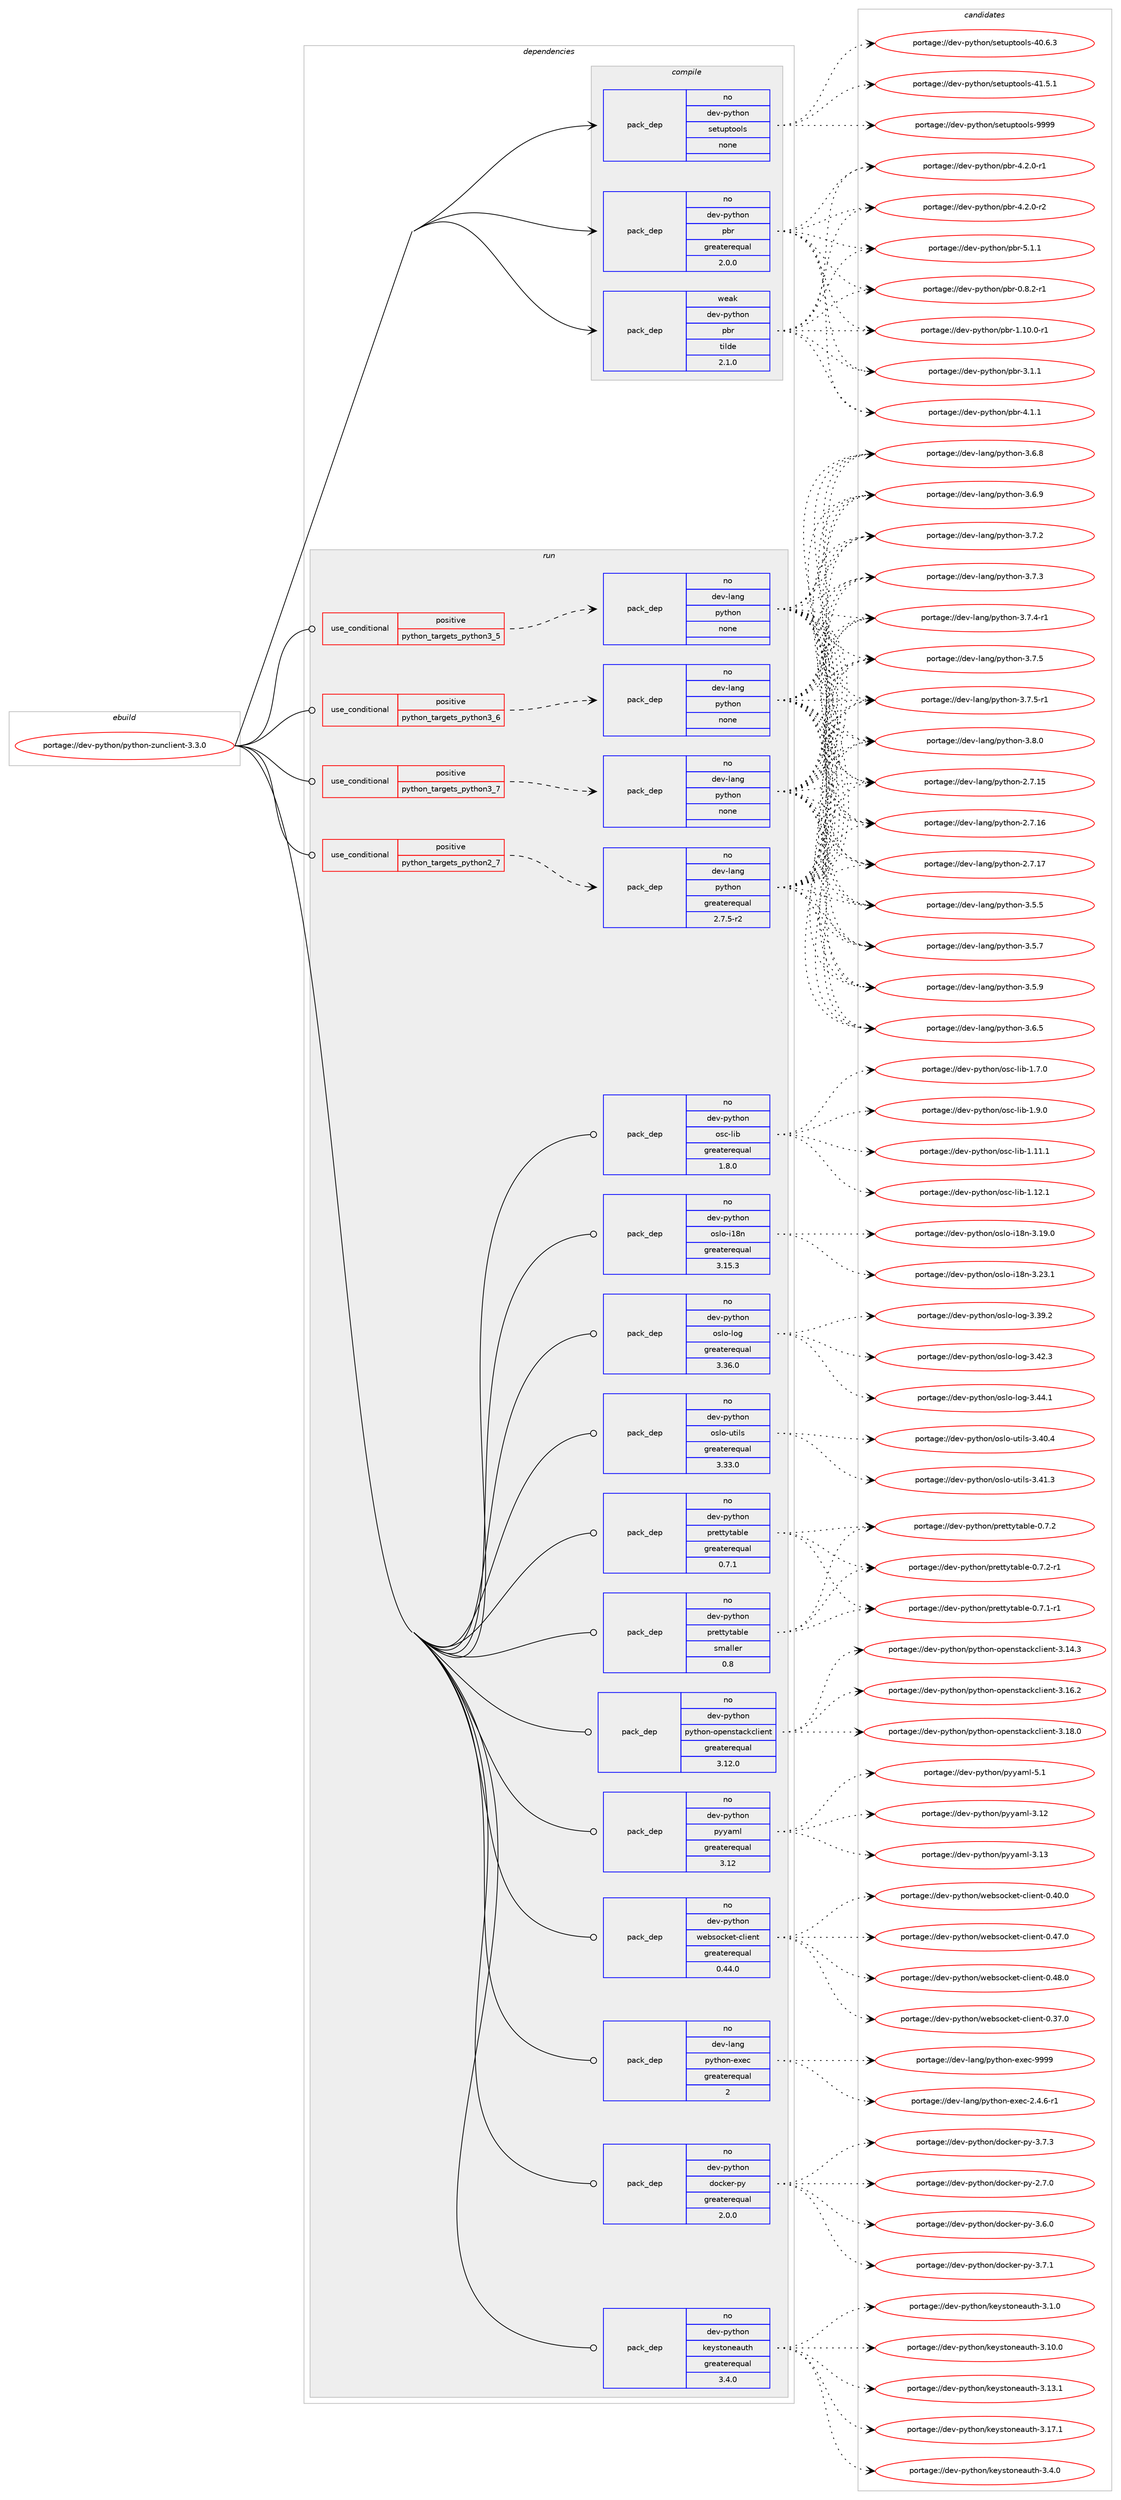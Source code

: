 digraph prolog {

# *************
# Graph options
# *************

newrank=true;
concentrate=true;
compound=true;
graph [rankdir=LR,fontname=Helvetica,fontsize=10,ranksep=1.5];#, ranksep=2.5, nodesep=0.2];
edge  [arrowhead=vee];
node  [fontname=Helvetica,fontsize=10];

# **********
# The ebuild
# **********

subgraph cluster_leftcol {
color=gray;
rank=same;
label=<<i>ebuild</i>>;
id [label="portage://dev-python/python-zunclient-3.3.0", color=red, width=4, href="../dev-python/python-zunclient-3.3.0.svg"];
}

# ****************
# The dependencies
# ****************

subgraph cluster_midcol {
color=gray;
label=<<i>dependencies</i>>;
subgraph cluster_compile {
fillcolor="#eeeeee";
style=filled;
label=<<i>compile</i>>;
subgraph pack127679 {
dependency168419 [label=<<TABLE BORDER="0" CELLBORDER="1" CELLSPACING="0" CELLPADDING="4" WIDTH="220"><TR><TD ROWSPAN="6" CELLPADDING="30">pack_dep</TD></TR><TR><TD WIDTH="110">no</TD></TR><TR><TD>dev-python</TD></TR><TR><TD>pbr</TD></TR><TR><TD>greaterequal</TD></TR><TR><TD>2.0.0</TD></TR></TABLE>>, shape=none, color=blue];
}
id:e -> dependency168419:w [weight=20,style="solid",arrowhead="vee"];
subgraph pack127680 {
dependency168420 [label=<<TABLE BORDER="0" CELLBORDER="1" CELLSPACING="0" CELLPADDING="4" WIDTH="220"><TR><TD ROWSPAN="6" CELLPADDING="30">pack_dep</TD></TR><TR><TD WIDTH="110">no</TD></TR><TR><TD>dev-python</TD></TR><TR><TD>setuptools</TD></TR><TR><TD>none</TD></TR><TR><TD></TD></TR></TABLE>>, shape=none, color=blue];
}
id:e -> dependency168420:w [weight=20,style="solid",arrowhead="vee"];
subgraph pack127681 {
dependency168421 [label=<<TABLE BORDER="0" CELLBORDER="1" CELLSPACING="0" CELLPADDING="4" WIDTH="220"><TR><TD ROWSPAN="6" CELLPADDING="30">pack_dep</TD></TR><TR><TD WIDTH="110">weak</TD></TR><TR><TD>dev-python</TD></TR><TR><TD>pbr</TD></TR><TR><TD>tilde</TD></TR><TR><TD>2.1.0</TD></TR></TABLE>>, shape=none, color=blue];
}
id:e -> dependency168421:w [weight=20,style="solid",arrowhead="vee"];
}
subgraph cluster_compileandrun {
fillcolor="#eeeeee";
style=filled;
label=<<i>compile and run</i>>;
}
subgraph cluster_run {
fillcolor="#eeeeee";
style=filled;
label=<<i>run</i>>;
subgraph cond37344 {
dependency168422 [label=<<TABLE BORDER="0" CELLBORDER="1" CELLSPACING="0" CELLPADDING="4"><TR><TD ROWSPAN="3" CELLPADDING="10">use_conditional</TD></TR><TR><TD>positive</TD></TR><TR><TD>python_targets_python2_7</TD></TR></TABLE>>, shape=none, color=red];
subgraph pack127682 {
dependency168423 [label=<<TABLE BORDER="0" CELLBORDER="1" CELLSPACING="0" CELLPADDING="4" WIDTH="220"><TR><TD ROWSPAN="6" CELLPADDING="30">pack_dep</TD></TR><TR><TD WIDTH="110">no</TD></TR><TR><TD>dev-lang</TD></TR><TR><TD>python</TD></TR><TR><TD>greaterequal</TD></TR><TR><TD>2.7.5-r2</TD></TR></TABLE>>, shape=none, color=blue];
}
dependency168422:e -> dependency168423:w [weight=20,style="dashed",arrowhead="vee"];
}
id:e -> dependency168422:w [weight=20,style="solid",arrowhead="odot"];
subgraph cond37345 {
dependency168424 [label=<<TABLE BORDER="0" CELLBORDER="1" CELLSPACING="0" CELLPADDING="4"><TR><TD ROWSPAN="3" CELLPADDING="10">use_conditional</TD></TR><TR><TD>positive</TD></TR><TR><TD>python_targets_python3_5</TD></TR></TABLE>>, shape=none, color=red];
subgraph pack127683 {
dependency168425 [label=<<TABLE BORDER="0" CELLBORDER="1" CELLSPACING="0" CELLPADDING="4" WIDTH="220"><TR><TD ROWSPAN="6" CELLPADDING="30">pack_dep</TD></TR><TR><TD WIDTH="110">no</TD></TR><TR><TD>dev-lang</TD></TR><TR><TD>python</TD></TR><TR><TD>none</TD></TR><TR><TD></TD></TR></TABLE>>, shape=none, color=blue];
}
dependency168424:e -> dependency168425:w [weight=20,style="dashed",arrowhead="vee"];
}
id:e -> dependency168424:w [weight=20,style="solid",arrowhead="odot"];
subgraph cond37346 {
dependency168426 [label=<<TABLE BORDER="0" CELLBORDER="1" CELLSPACING="0" CELLPADDING="4"><TR><TD ROWSPAN="3" CELLPADDING="10">use_conditional</TD></TR><TR><TD>positive</TD></TR><TR><TD>python_targets_python3_6</TD></TR></TABLE>>, shape=none, color=red];
subgraph pack127684 {
dependency168427 [label=<<TABLE BORDER="0" CELLBORDER="1" CELLSPACING="0" CELLPADDING="4" WIDTH="220"><TR><TD ROWSPAN="6" CELLPADDING="30">pack_dep</TD></TR><TR><TD WIDTH="110">no</TD></TR><TR><TD>dev-lang</TD></TR><TR><TD>python</TD></TR><TR><TD>none</TD></TR><TR><TD></TD></TR></TABLE>>, shape=none, color=blue];
}
dependency168426:e -> dependency168427:w [weight=20,style="dashed",arrowhead="vee"];
}
id:e -> dependency168426:w [weight=20,style="solid",arrowhead="odot"];
subgraph cond37347 {
dependency168428 [label=<<TABLE BORDER="0" CELLBORDER="1" CELLSPACING="0" CELLPADDING="4"><TR><TD ROWSPAN="3" CELLPADDING="10">use_conditional</TD></TR><TR><TD>positive</TD></TR><TR><TD>python_targets_python3_7</TD></TR></TABLE>>, shape=none, color=red];
subgraph pack127685 {
dependency168429 [label=<<TABLE BORDER="0" CELLBORDER="1" CELLSPACING="0" CELLPADDING="4" WIDTH="220"><TR><TD ROWSPAN="6" CELLPADDING="30">pack_dep</TD></TR><TR><TD WIDTH="110">no</TD></TR><TR><TD>dev-lang</TD></TR><TR><TD>python</TD></TR><TR><TD>none</TD></TR><TR><TD></TD></TR></TABLE>>, shape=none, color=blue];
}
dependency168428:e -> dependency168429:w [weight=20,style="dashed",arrowhead="vee"];
}
id:e -> dependency168428:w [weight=20,style="solid",arrowhead="odot"];
subgraph pack127686 {
dependency168430 [label=<<TABLE BORDER="0" CELLBORDER="1" CELLSPACING="0" CELLPADDING="4" WIDTH="220"><TR><TD ROWSPAN="6" CELLPADDING="30">pack_dep</TD></TR><TR><TD WIDTH="110">no</TD></TR><TR><TD>dev-lang</TD></TR><TR><TD>python-exec</TD></TR><TR><TD>greaterequal</TD></TR><TR><TD>2</TD></TR></TABLE>>, shape=none, color=blue];
}
id:e -> dependency168430:w [weight=20,style="solid",arrowhead="odot"];
subgraph pack127687 {
dependency168431 [label=<<TABLE BORDER="0" CELLBORDER="1" CELLSPACING="0" CELLPADDING="4" WIDTH="220"><TR><TD ROWSPAN="6" CELLPADDING="30">pack_dep</TD></TR><TR><TD WIDTH="110">no</TD></TR><TR><TD>dev-python</TD></TR><TR><TD>docker-py</TD></TR><TR><TD>greaterequal</TD></TR><TR><TD>2.0.0</TD></TR></TABLE>>, shape=none, color=blue];
}
id:e -> dependency168431:w [weight=20,style="solid",arrowhead="odot"];
subgraph pack127688 {
dependency168432 [label=<<TABLE BORDER="0" CELLBORDER="1" CELLSPACING="0" CELLPADDING="4" WIDTH="220"><TR><TD ROWSPAN="6" CELLPADDING="30">pack_dep</TD></TR><TR><TD WIDTH="110">no</TD></TR><TR><TD>dev-python</TD></TR><TR><TD>keystoneauth</TD></TR><TR><TD>greaterequal</TD></TR><TR><TD>3.4.0</TD></TR></TABLE>>, shape=none, color=blue];
}
id:e -> dependency168432:w [weight=20,style="solid",arrowhead="odot"];
subgraph pack127689 {
dependency168433 [label=<<TABLE BORDER="0" CELLBORDER="1" CELLSPACING="0" CELLPADDING="4" WIDTH="220"><TR><TD ROWSPAN="6" CELLPADDING="30">pack_dep</TD></TR><TR><TD WIDTH="110">no</TD></TR><TR><TD>dev-python</TD></TR><TR><TD>osc-lib</TD></TR><TR><TD>greaterequal</TD></TR><TR><TD>1.8.0</TD></TR></TABLE>>, shape=none, color=blue];
}
id:e -> dependency168433:w [weight=20,style="solid",arrowhead="odot"];
subgraph pack127690 {
dependency168434 [label=<<TABLE BORDER="0" CELLBORDER="1" CELLSPACING="0" CELLPADDING="4" WIDTH="220"><TR><TD ROWSPAN="6" CELLPADDING="30">pack_dep</TD></TR><TR><TD WIDTH="110">no</TD></TR><TR><TD>dev-python</TD></TR><TR><TD>oslo-i18n</TD></TR><TR><TD>greaterequal</TD></TR><TR><TD>3.15.3</TD></TR></TABLE>>, shape=none, color=blue];
}
id:e -> dependency168434:w [weight=20,style="solid",arrowhead="odot"];
subgraph pack127691 {
dependency168435 [label=<<TABLE BORDER="0" CELLBORDER="1" CELLSPACING="0" CELLPADDING="4" WIDTH="220"><TR><TD ROWSPAN="6" CELLPADDING="30">pack_dep</TD></TR><TR><TD WIDTH="110">no</TD></TR><TR><TD>dev-python</TD></TR><TR><TD>oslo-log</TD></TR><TR><TD>greaterequal</TD></TR><TR><TD>3.36.0</TD></TR></TABLE>>, shape=none, color=blue];
}
id:e -> dependency168435:w [weight=20,style="solid",arrowhead="odot"];
subgraph pack127692 {
dependency168436 [label=<<TABLE BORDER="0" CELLBORDER="1" CELLSPACING="0" CELLPADDING="4" WIDTH="220"><TR><TD ROWSPAN="6" CELLPADDING="30">pack_dep</TD></TR><TR><TD WIDTH="110">no</TD></TR><TR><TD>dev-python</TD></TR><TR><TD>oslo-utils</TD></TR><TR><TD>greaterequal</TD></TR><TR><TD>3.33.0</TD></TR></TABLE>>, shape=none, color=blue];
}
id:e -> dependency168436:w [weight=20,style="solid",arrowhead="odot"];
subgraph pack127693 {
dependency168437 [label=<<TABLE BORDER="0" CELLBORDER="1" CELLSPACING="0" CELLPADDING="4" WIDTH="220"><TR><TD ROWSPAN="6" CELLPADDING="30">pack_dep</TD></TR><TR><TD WIDTH="110">no</TD></TR><TR><TD>dev-python</TD></TR><TR><TD>prettytable</TD></TR><TR><TD>greaterequal</TD></TR><TR><TD>0.7.1</TD></TR></TABLE>>, shape=none, color=blue];
}
id:e -> dependency168437:w [weight=20,style="solid",arrowhead="odot"];
subgraph pack127694 {
dependency168438 [label=<<TABLE BORDER="0" CELLBORDER="1" CELLSPACING="0" CELLPADDING="4" WIDTH="220"><TR><TD ROWSPAN="6" CELLPADDING="30">pack_dep</TD></TR><TR><TD WIDTH="110">no</TD></TR><TR><TD>dev-python</TD></TR><TR><TD>prettytable</TD></TR><TR><TD>smaller</TD></TR><TR><TD>0.8</TD></TR></TABLE>>, shape=none, color=blue];
}
id:e -> dependency168438:w [weight=20,style="solid",arrowhead="odot"];
subgraph pack127695 {
dependency168439 [label=<<TABLE BORDER="0" CELLBORDER="1" CELLSPACING="0" CELLPADDING="4" WIDTH="220"><TR><TD ROWSPAN="6" CELLPADDING="30">pack_dep</TD></TR><TR><TD WIDTH="110">no</TD></TR><TR><TD>dev-python</TD></TR><TR><TD>python-openstackclient</TD></TR><TR><TD>greaterequal</TD></TR><TR><TD>3.12.0</TD></TR></TABLE>>, shape=none, color=blue];
}
id:e -> dependency168439:w [weight=20,style="solid",arrowhead="odot"];
subgraph pack127696 {
dependency168440 [label=<<TABLE BORDER="0" CELLBORDER="1" CELLSPACING="0" CELLPADDING="4" WIDTH="220"><TR><TD ROWSPAN="6" CELLPADDING="30">pack_dep</TD></TR><TR><TD WIDTH="110">no</TD></TR><TR><TD>dev-python</TD></TR><TR><TD>pyyaml</TD></TR><TR><TD>greaterequal</TD></TR><TR><TD>3.12</TD></TR></TABLE>>, shape=none, color=blue];
}
id:e -> dependency168440:w [weight=20,style="solid",arrowhead="odot"];
subgraph pack127697 {
dependency168441 [label=<<TABLE BORDER="0" CELLBORDER="1" CELLSPACING="0" CELLPADDING="4" WIDTH="220"><TR><TD ROWSPAN="6" CELLPADDING="30">pack_dep</TD></TR><TR><TD WIDTH="110">no</TD></TR><TR><TD>dev-python</TD></TR><TR><TD>websocket-client</TD></TR><TR><TD>greaterequal</TD></TR><TR><TD>0.44.0</TD></TR></TABLE>>, shape=none, color=blue];
}
id:e -> dependency168441:w [weight=20,style="solid",arrowhead="odot"];
}
}

# **************
# The candidates
# **************

subgraph cluster_choices {
rank=same;
color=gray;
label=<<i>candidates</i>>;

subgraph choice127679 {
color=black;
nodesep=1;
choiceportage1001011184511212111610411111047112981144548465646504511449 [label="portage://dev-python/pbr-0.8.2-r1", color=red, width=4,href="../dev-python/pbr-0.8.2-r1.svg"];
choiceportage100101118451121211161041111104711298114454946494846484511449 [label="portage://dev-python/pbr-1.10.0-r1", color=red, width=4,href="../dev-python/pbr-1.10.0-r1.svg"];
choiceportage100101118451121211161041111104711298114455146494649 [label="portage://dev-python/pbr-3.1.1", color=red, width=4,href="../dev-python/pbr-3.1.1.svg"];
choiceportage100101118451121211161041111104711298114455246494649 [label="portage://dev-python/pbr-4.1.1", color=red, width=4,href="../dev-python/pbr-4.1.1.svg"];
choiceportage1001011184511212111610411111047112981144552465046484511449 [label="portage://dev-python/pbr-4.2.0-r1", color=red, width=4,href="../dev-python/pbr-4.2.0-r1.svg"];
choiceportage1001011184511212111610411111047112981144552465046484511450 [label="portage://dev-python/pbr-4.2.0-r2", color=red, width=4,href="../dev-python/pbr-4.2.0-r2.svg"];
choiceportage100101118451121211161041111104711298114455346494649 [label="portage://dev-python/pbr-5.1.1", color=red, width=4,href="../dev-python/pbr-5.1.1.svg"];
dependency168419:e -> choiceportage1001011184511212111610411111047112981144548465646504511449:w [style=dotted,weight="100"];
dependency168419:e -> choiceportage100101118451121211161041111104711298114454946494846484511449:w [style=dotted,weight="100"];
dependency168419:e -> choiceportage100101118451121211161041111104711298114455146494649:w [style=dotted,weight="100"];
dependency168419:e -> choiceportage100101118451121211161041111104711298114455246494649:w [style=dotted,weight="100"];
dependency168419:e -> choiceportage1001011184511212111610411111047112981144552465046484511449:w [style=dotted,weight="100"];
dependency168419:e -> choiceportage1001011184511212111610411111047112981144552465046484511450:w [style=dotted,weight="100"];
dependency168419:e -> choiceportage100101118451121211161041111104711298114455346494649:w [style=dotted,weight="100"];
}
subgraph choice127680 {
color=black;
nodesep=1;
choiceportage100101118451121211161041111104711510111611711211611111110811545524846544651 [label="portage://dev-python/setuptools-40.6.3", color=red, width=4,href="../dev-python/setuptools-40.6.3.svg"];
choiceportage100101118451121211161041111104711510111611711211611111110811545524946534649 [label="portage://dev-python/setuptools-41.5.1", color=red, width=4,href="../dev-python/setuptools-41.5.1.svg"];
choiceportage10010111845112121116104111110471151011161171121161111111081154557575757 [label="portage://dev-python/setuptools-9999", color=red, width=4,href="../dev-python/setuptools-9999.svg"];
dependency168420:e -> choiceportage100101118451121211161041111104711510111611711211611111110811545524846544651:w [style=dotted,weight="100"];
dependency168420:e -> choiceportage100101118451121211161041111104711510111611711211611111110811545524946534649:w [style=dotted,weight="100"];
dependency168420:e -> choiceportage10010111845112121116104111110471151011161171121161111111081154557575757:w [style=dotted,weight="100"];
}
subgraph choice127681 {
color=black;
nodesep=1;
choiceportage1001011184511212111610411111047112981144548465646504511449 [label="portage://dev-python/pbr-0.8.2-r1", color=red, width=4,href="../dev-python/pbr-0.8.2-r1.svg"];
choiceportage100101118451121211161041111104711298114454946494846484511449 [label="portage://dev-python/pbr-1.10.0-r1", color=red, width=4,href="../dev-python/pbr-1.10.0-r1.svg"];
choiceportage100101118451121211161041111104711298114455146494649 [label="portage://dev-python/pbr-3.1.1", color=red, width=4,href="../dev-python/pbr-3.1.1.svg"];
choiceportage100101118451121211161041111104711298114455246494649 [label="portage://dev-python/pbr-4.1.1", color=red, width=4,href="../dev-python/pbr-4.1.1.svg"];
choiceportage1001011184511212111610411111047112981144552465046484511449 [label="portage://dev-python/pbr-4.2.0-r1", color=red, width=4,href="../dev-python/pbr-4.2.0-r1.svg"];
choiceportage1001011184511212111610411111047112981144552465046484511450 [label="portage://dev-python/pbr-4.2.0-r2", color=red, width=4,href="../dev-python/pbr-4.2.0-r2.svg"];
choiceportage100101118451121211161041111104711298114455346494649 [label="portage://dev-python/pbr-5.1.1", color=red, width=4,href="../dev-python/pbr-5.1.1.svg"];
dependency168421:e -> choiceportage1001011184511212111610411111047112981144548465646504511449:w [style=dotted,weight="100"];
dependency168421:e -> choiceportage100101118451121211161041111104711298114454946494846484511449:w [style=dotted,weight="100"];
dependency168421:e -> choiceportage100101118451121211161041111104711298114455146494649:w [style=dotted,weight="100"];
dependency168421:e -> choiceportage100101118451121211161041111104711298114455246494649:w [style=dotted,weight="100"];
dependency168421:e -> choiceportage1001011184511212111610411111047112981144552465046484511449:w [style=dotted,weight="100"];
dependency168421:e -> choiceportage1001011184511212111610411111047112981144552465046484511450:w [style=dotted,weight="100"];
dependency168421:e -> choiceportage100101118451121211161041111104711298114455346494649:w [style=dotted,weight="100"];
}
subgraph choice127682 {
color=black;
nodesep=1;
choiceportage10010111845108971101034711212111610411111045504655464953 [label="portage://dev-lang/python-2.7.15", color=red, width=4,href="../dev-lang/python-2.7.15.svg"];
choiceportage10010111845108971101034711212111610411111045504655464954 [label="portage://dev-lang/python-2.7.16", color=red, width=4,href="../dev-lang/python-2.7.16.svg"];
choiceportage10010111845108971101034711212111610411111045504655464955 [label="portage://dev-lang/python-2.7.17", color=red, width=4,href="../dev-lang/python-2.7.17.svg"];
choiceportage100101118451089711010347112121116104111110455146534653 [label="portage://dev-lang/python-3.5.5", color=red, width=4,href="../dev-lang/python-3.5.5.svg"];
choiceportage100101118451089711010347112121116104111110455146534655 [label="portage://dev-lang/python-3.5.7", color=red, width=4,href="../dev-lang/python-3.5.7.svg"];
choiceportage100101118451089711010347112121116104111110455146534657 [label="portage://dev-lang/python-3.5.9", color=red, width=4,href="../dev-lang/python-3.5.9.svg"];
choiceportage100101118451089711010347112121116104111110455146544653 [label="portage://dev-lang/python-3.6.5", color=red, width=4,href="../dev-lang/python-3.6.5.svg"];
choiceportage100101118451089711010347112121116104111110455146544656 [label="portage://dev-lang/python-3.6.8", color=red, width=4,href="../dev-lang/python-3.6.8.svg"];
choiceportage100101118451089711010347112121116104111110455146544657 [label="portage://dev-lang/python-3.6.9", color=red, width=4,href="../dev-lang/python-3.6.9.svg"];
choiceportage100101118451089711010347112121116104111110455146554650 [label="portage://dev-lang/python-3.7.2", color=red, width=4,href="../dev-lang/python-3.7.2.svg"];
choiceportage100101118451089711010347112121116104111110455146554651 [label="portage://dev-lang/python-3.7.3", color=red, width=4,href="../dev-lang/python-3.7.3.svg"];
choiceportage1001011184510897110103471121211161041111104551465546524511449 [label="portage://dev-lang/python-3.7.4-r1", color=red, width=4,href="../dev-lang/python-3.7.4-r1.svg"];
choiceportage100101118451089711010347112121116104111110455146554653 [label="portage://dev-lang/python-3.7.5", color=red, width=4,href="../dev-lang/python-3.7.5.svg"];
choiceportage1001011184510897110103471121211161041111104551465546534511449 [label="portage://dev-lang/python-3.7.5-r1", color=red, width=4,href="../dev-lang/python-3.7.5-r1.svg"];
choiceportage100101118451089711010347112121116104111110455146564648 [label="portage://dev-lang/python-3.8.0", color=red, width=4,href="../dev-lang/python-3.8.0.svg"];
dependency168423:e -> choiceportage10010111845108971101034711212111610411111045504655464953:w [style=dotted,weight="100"];
dependency168423:e -> choiceportage10010111845108971101034711212111610411111045504655464954:w [style=dotted,weight="100"];
dependency168423:e -> choiceportage10010111845108971101034711212111610411111045504655464955:w [style=dotted,weight="100"];
dependency168423:e -> choiceportage100101118451089711010347112121116104111110455146534653:w [style=dotted,weight="100"];
dependency168423:e -> choiceportage100101118451089711010347112121116104111110455146534655:w [style=dotted,weight="100"];
dependency168423:e -> choiceportage100101118451089711010347112121116104111110455146534657:w [style=dotted,weight="100"];
dependency168423:e -> choiceportage100101118451089711010347112121116104111110455146544653:w [style=dotted,weight="100"];
dependency168423:e -> choiceportage100101118451089711010347112121116104111110455146544656:w [style=dotted,weight="100"];
dependency168423:e -> choiceportage100101118451089711010347112121116104111110455146544657:w [style=dotted,weight="100"];
dependency168423:e -> choiceportage100101118451089711010347112121116104111110455146554650:w [style=dotted,weight="100"];
dependency168423:e -> choiceportage100101118451089711010347112121116104111110455146554651:w [style=dotted,weight="100"];
dependency168423:e -> choiceportage1001011184510897110103471121211161041111104551465546524511449:w [style=dotted,weight="100"];
dependency168423:e -> choiceportage100101118451089711010347112121116104111110455146554653:w [style=dotted,weight="100"];
dependency168423:e -> choiceportage1001011184510897110103471121211161041111104551465546534511449:w [style=dotted,weight="100"];
dependency168423:e -> choiceportage100101118451089711010347112121116104111110455146564648:w [style=dotted,weight="100"];
}
subgraph choice127683 {
color=black;
nodesep=1;
choiceportage10010111845108971101034711212111610411111045504655464953 [label="portage://dev-lang/python-2.7.15", color=red, width=4,href="../dev-lang/python-2.7.15.svg"];
choiceportage10010111845108971101034711212111610411111045504655464954 [label="portage://dev-lang/python-2.7.16", color=red, width=4,href="../dev-lang/python-2.7.16.svg"];
choiceportage10010111845108971101034711212111610411111045504655464955 [label="portage://dev-lang/python-2.7.17", color=red, width=4,href="../dev-lang/python-2.7.17.svg"];
choiceportage100101118451089711010347112121116104111110455146534653 [label="portage://dev-lang/python-3.5.5", color=red, width=4,href="../dev-lang/python-3.5.5.svg"];
choiceportage100101118451089711010347112121116104111110455146534655 [label="portage://dev-lang/python-3.5.7", color=red, width=4,href="../dev-lang/python-3.5.7.svg"];
choiceportage100101118451089711010347112121116104111110455146534657 [label="portage://dev-lang/python-3.5.9", color=red, width=4,href="../dev-lang/python-3.5.9.svg"];
choiceportage100101118451089711010347112121116104111110455146544653 [label="portage://dev-lang/python-3.6.5", color=red, width=4,href="../dev-lang/python-3.6.5.svg"];
choiceportage100101118451089711010347112121116104111110455146544656 [label="portage://dev-lang/python-3.6.8", color=red, width=4,href="../dev-lang/python-3.6.8.svg"];
choiceportage100101118451089711010347112121116104111110455146544657 [label="portage://dev-lang/python-3.6.9", color=red, width=4,href="../dev-lang/python-3.6.9.svg"];
choiceportage100101118451089711010347112121116104111110455146554650 [label="portage://dev-lang/python-3.7.2", color=red, width=4,href="../dev-lang/python-3.7.2.svg"];
choiceportage100101118451089711010347112121116104111110455146554651 [label="portage://dev-lang/python-3.7.3", color=red, width=4,href="../dev-lang/python-3.7.3.svg"];
choiceportage1001011184510897110103471121211161041111104551465546524511449 [label="portage://dev-lang/python-3.7.4-r1", color=red, width=4,href="../dev-lang/python-3.7.4-r1.svg"];
choiceportage100101118451089711010347112121116104111110455146554653 [label="portage://dev-lang/python-3.7.5", color=red, width=4,href="../dev-lang/python-3.7.5.svg"];
choiceportage1001011184510897110103471121211161041111104551465546534511449 [label="portage://dev-lang/python-3.7.5-r1", color=red, width=4,href="../dev-lang/python-3.7.5-r1.svg"];
choiceportage100101118451089711010347112121116104111110455146564648 [label="portage://dev-lang/python-3.8.0", color=red, width=4,href="../dev-lang/python-3.8.0.svg"];
dependency168425:e -> choiceportage10010111845108971101034711212111610411111045504655464953:w [style=dotted,weight="100"];
dependency168425:e -> choiceportage10010111845108971101034711212111610411111045504655464954:w [style=dotted,weight="100"];
dependency168425:e -> choiceportage10010111845108971101034711212111610411111045504655464955:w [style=dotted,weight="100"];
dependency168425:e -> choiceportage100101118451089711010347112121116104111110455146534653:w [style=dotted,weight="100"];
dependency168425:e -> choiceportage100101118451089711010347112121116104111110455146534655:w [style=dotted,weight="100"];
dependency168425:e -> choiceportage100101118451089711010347112121116104111110455146534657:w [style=dotted,weight="100"];
dependency168425:e -> choiceportage100101118451089711010347112121116104111110455146544653:w [style=dotted,weight="100"];
dependency168425:e -> choiceportage100101118451089711010347112121116104111110455146544656:w [style=dotted,weight="100"];
dependency168425:e -> choiceportage100101118451089711010347112121116104111110455146544657:w [style=dotted,weight="100"];
dependency168425:e -> choiceportage100101118451089711010347112121116104111110455146554650:w [style=dotted,weight="100"];
dependency168425:e -> choiceportage100101118451089711010347112121116104111110455146554651:w [style=dotted,weight="100"];
dependency168425:e -> choiceportage1001011184510897110103471121211161041111104551465546524511449:w [style=dotted,weight="100"];
dependency168425:e -> choiceportage100101118451089711010347112121116104111110455146554653:w [style=dotted,weight="100"];
dependency168425:e -> choiceportage1001011184510897110103471121211161041111104551465546534511449:w [style=dotted,weight="100"];
dependency168425:e -> choiceportage100101118451089711010347112121116104111110455146564648:w [style=dotted,weight="100"];
}
subgraph choice127684 {
color=black;
nodesep=1;
choiceportage10010111845108971101034711212111610411111045504655464953 [label="portage://dev-lang/python-2.7.15", color=red, width=4,href="../dev-lang/python-2.7.15.svg"];
choiceportage10010111845108971101034711212111610411111045504655464954 [label="portage://dev-lang/python-2.7.16", color=red, width=4,href="../dev-lang/python-2.7.16.svg"];
choiceportage10010111845108971101034711212111610411111045504655464955 [label="portage://dev-lang/python-2.7.17", color=red, width=4,href="../dev-lang/python-2.7.17.svg"];
choiceportage100101118451089711010347112121116104111110455146534653 [label="portage://dev-lang/python-3.5.5", color=red, width=4,href="../dev-lang/python-3.5.5.svg"];
choiceportage100101118451089711010347112121116104111110455146534655 [label="portage://dev-lang/python-3.5.7", color=red, width=4,href="../dev-lang/python-3.5.7.svg"];
choiceportage100101118451089711010347112121116104111110455146534657 [label="portage://dev-lang/python-3.5.9", color=red, width=4,href="../dev-lang/python-3.5.9.svg"];
choiceportage100101118451089711010347112121116104111110455146544653 [label="portage://dev-lang/python-3.6.5", color=red, width=4,href="../dev-lang/python-3.6.5.svg"];
choiceportage100101118451089711010347112121116104111110455146544656 [label="portage://dev-lang/python-3.6.8", color=red, width=4,href="../dev-lang/python-3.6.8.svg"];
choiceportage100101118451089711010347112121116104111110455146544657 [label="portage://dev-lang/python-3.6.9", color=red, width=4,href="../dev-lang/python-3.6.9.svg"];
choiceportage100101118451089711010347112121116104111110455146554650 [label="portage://dev-lang/python-3.7.2", color=red, width=4,href="../dev-lang/python-3.7.2.svg"];
choiceportage100101118451089711010347112121116104111110455146554651 [label="portage://dev-lang/python-3.7.3", color=red, width=4,href="../dev-lang/python-3.7.3.svg"];
choiceportage1001011184510897110103471121211161041111104551465546524511449 [label="portage://dev-lang/python-3.7.4-r1", color=red, width=4,href="../dev-lang/python-3.7.4-r1.svg"];
choiceportage100101118451089711010347112121116104111110455146554653 [label="portage://dev-lang/python-3.7.5", color=red, width=4,href="../dev-lang/python-3.7.5.svg"];
choiceportage1001011184510897110103471121211161041111104551465546534511449 [label="portage://dev-lang/python-3.7.5-r1", color=red, width=4,href="../dev-lang/python-3.7.5-r1.svg"];
choiceportage100101118451089711010347112121116104111110455146564648 [label="portage://dev-lang/python-3.8.0", color=red, width=4,href="../dev-lang/python-3.8.0.svg"];
dependency168427:e -> choiceportage10010111845108971101034711212111610411111045504655464953:w [style=dotted,weight="100"];
dependency168427:e -> choiceportage10010111845108971101034711212111610411111045504655464954:w [style=dotted,weight="100"];
dependency168427:e -> choiceportage10010111845108971101034711212111610411111045504655464955:w [style=dotted,weight="100"];
dependency168427:e -> choiceportage100101118451089711010347112121116104111110455146534653:w [style=dotted,weight="100"];
dependency168427:e -> choiceportage100101118451089711010347112121116104111110455146534655:w [style=dotted,weight="100"];
dependency168427:e -> choiceportage100101118451089711010347112121116104111110455146534657:w [style=dotted,weight="100"];
dependency168427:e -> choiceportage100101118451089711010347112121116104111110455146544653:w [style=dotted,weight="100"];
dependency168427:e -> choiceportage100101118451089711010347112121116104111110455146544656:w [style=dotted,weight="100"];
dependency168427:e -> choiceportage100101118451089711010347112121116104111110455146544657:w [style=dotted,weight="100"];
dependency168427:e -> choiceportage100101118451089711010347112121116104111110455146554650:w [style=dotted,weight="100"];
dependency168427:e -> choiceportage100101118451089711010347112121116104111110455146554651:w [style=dotted,weight="100"];
dependency168427:e -> choiceportage1001011184510897110103471121211161041111104551465546524511449:w [style=dotted,weight="100"];
dependency168427:e -> choiceportage100101118451089711010347112121116104111110455146554653:w [style=dotted,weight="100"];
dependency168427:e -> choiceportage1001011184510897110103471121211161041111104551465546534511449:w [style=dotted,weight="100"];
dependency168427:e -> choiceportage100101118451089711010347112121116104111110455146564648:w [style=dotted,weight="100"];
}
subgraph choice127685 {
color=black;
nodesep=1;
choiceportage10010111845108971101034711212111610411111045504655464953 [label="portage://dev-lang/python-2.7.15", color=red, width=4,href="../dev-lang/python-2.7.15.svg"];
choiceportage10010111845108971101034711212111610411111045504655464954 [label="portage://dev-lang/python-2.7.16", color=red, width=4,href="../dev-lang/python-2.7.16.svg"];
choiceportage10010111845108971101034711212111610411111045504655464955 [label="portage://dev-lang/python-2.7.17", color=red, width=4,href="../dev-lang/python-2.7.17.svg"];
choiceportage100101118451089711010347112121116104111110455146534653 [label="portage://dev-lang/python-3.5.5", color=red, width=4,href="../dev-lang/python-3.5.5.svg"];
choiceportage100101118451089711010347112121116104111110455146534655 [label="portage://dev-lang/python-3.5.7", color=red, width=4,href="../dev-lang/python-3.5.7.svg"];
choiceportage100101118451089711010347112121116104111110455146534657 [label="portage://dev-lang/python-3.5.9", color=red, width=4,href="../dev-lang/python-3.5.9.svg"];
choiceportage100101118451089711010347112121116104111110455146544653 [label="portage://dev-lang/python-3.6.5", color=red, width=4,href="../dev-lang/python-3.6.5.svg"];
choiceportage100101118451089711010347112121116104111110455146544656 [label="portage://dev-lang/python-3.6.8", color=red, width=4,href="../dev-lang/python-3.6.8.svg"];
choiceportage100101118451089711010347112121116104111110455146544657 [label="portage://dev-lang/python-3.6.9", color=red, width=4,href="../dev-lang/python-3.6.9.svg"];
choiceportage100101118451089711010347112121116104111110455146554650 [label="portage://dev-lang/python-3.7.2", color=red, width=4,href="../dev-lang/python-3.7.2.svg"];
choiceportage100101118451089711010347112121116104111110455146554651 [label="portage://dev-lang/python-3.7.3", color=red, width=4,href="../dev-lang/python-3.7.3.svg"];
choiceportage1001011184510897110103471121211161041111104551465546524511449 [label="portage://dev-lang/python-3.7.4-r1", color=red, width=4,href="../dev-lang/python-3.7.4-r1.svg"];
choiceportage100101118451089711010347112121116104111110455146554653 [label="portage://dev-lang/python-3.7.5", color=red, width=4,href="../dev-lang/python-3.7.5.svg"];
choiceportage1001011184510897110103471121211161041111104551465546534511449 [label="portage://dev-lang/python-3.7.5-r1", color=red, width=4,href="../dev-lang/python-3.7.5-r1.svg"];
choiceportage100101118451089711010347112121116104111110455146564648 [label="portage://dev-lang/python-3.8.0", color=red, width=4,href="../dev-lang/python-3.8.0.svg"];
dependency168429:e -> choiceportage10010111845108971101034711212111610411111045504655464953:w [style=dotted,weight="100"];
dependency168429:e -> choiceportage10010111845108971101034711212111610411111045504655464954:w [style=dotted,weight="100"];
dependency168429:e -> choiceportage10010111845108971101034711212111610411111045504655464955:w [style=dotted,weight="100"];
dependency168429:e -> choiceportage100101118451089711010347112121116104111110455146534653:w [style=dotted,weight="100"];
dependency168429:e -> choiceportage100101118451089711010347112121116104111110455146534655:w [style=dotted,weight="100"];
dependency168429:e -> choiceportage100101118451089711010347112121116104111110455146534657:w [style=dotted,weight="100"];
dependency168429:e -> choiceportage100101118451089711010347112121116104111110455146544653:w [style=dotted,weight="100"];
dependency168429:e -> choiceportage100101118451089711010347112121116104111110455146544656:w [style=dotted,weight="100"];
dependency168429:e -> choiceportage100101118451089711010347112121116104111110455146544657:w [style=dotted,weight="100"];
dependency168429:e -> choiceportage100101118451089711010347112121116104111110455146554650:w [style=dotted,weight="100"];
dependency168429:e -> choiceportage100101118451089711010347112121116104111110455146554651:w [style=dotted,weight="100"];
dependency168429:e -> choiceportage1001011184510897110103471121211161041111104551465546524511449:w [style=dotted,weight="100"];
dependency168429:e -> choiceportage100101118451089711010347112121116104111110455146554653:w [style=dotted,weight="100"];
dependency168429:e -> choiceportage1001011184510897110103471121211161041111104551465546534511449:w [style=dotted,weight="100"];
dependency168429:e -> choiceportage100101118451089711010347112121116104111110455146564648:w [style=dotted,weight="100"];
}
subgraph choice127686 {
color=black;
nodesep=1;
choiceportage10010111845108971101034711212111610411111045101120101994550465246544511449 [label="portage://dev-lang/python-exec-2.4.6-r1", color=red, width=4,href="../dev-lang/python-exec-2.4.6-r1.svg"];
choiceportage10010111845108971101034711212111610411111045101120101994557575757 [label="portage://dev-lang/python-exec-9999", color=red, width=4,href="../dev-lang/python-exec-9999.svg"];
dependency168430:e -> choiceportage10010111845108971101034711212111610411111045101120101994550465246544511449:w [style=dotted,weight="100"];
dependency168430:e -> choiceportage10010111845108971101034711212111610411111045101120101994557575757:w [style=dotted,weight="100"];
}
subgraph choice127687 {
color=black;
nodesep=1;
choiceportage10010111845112121116104111110471001119910710111445112121455046554648 [label="portage://dev-python/docker-py-2.7.0", color=red, width=4,href="../dev-python/docker-py-2.7.0.svg"];
choiceportage10010111845112121116104111110471001119910710111445112121455146544648 [label="portage://dev-python/docker-py-3.6.0", color=red, width=4,href="../dev-python/docker-py-3.6.0.svg"];
choiceportage10010111845112121116104111110471001119910710111445112121455146554649 [label="portage://dev-python/docker-py-3.7.1", color=red, width=4,href="../dev-python/docker-py-3.7.1.svg"];
choiceportage10010111845112121116104111110471001119910710111445112121455146554651 [label="portage://dev-python/docker-py-3.7.3", color=red, width=4,href="../dev-python/docker-py-3.7.3.svg"];
dependency168431:e -> choiceportage10010111845112121116104111110471001119910710111445112121455046554648:w [style=dotted,weight="100"];
dependency168431:e -> choiceportage10010111845112121116104111110471001119910710111445112121455146544648:w [style=dotted,weight="100"];
dependency168431:e -> choiceportage10010111845112121116104111110471001119910710111445112121455146554649:w [style=dotted,weight="100"];
dependency168431:e -> choiceportage10010111845112121116104111110471001119910710111445112121455146554651:w [style=dotted,weight="100"];
}
subgraph choice127688 {
color=black;
nodesep=1;
choiceportage100101118451121211161041111104710710112111511611111010197117116104455146494648 [label="portage://dev-python/keystoneauth-3.1.0", color=red, width=4,href="../dev-python/keystoneauth-3.1.0.svg"];
choiceportage10010111845112121116104111110471071011211151161111101019711711610445514649484648 [label="portage://dev-python/keystoneauth-3.10.0", color=red, width=4,href="../dev-python/keystoneauth-3.10.0.svg"];
choiceportage10010111845112121116104111110471071011211151161111101019711711610445514649514649 [label="portage://dev-python/keystoneauth-3.13.1", color=red, width=4,href="../dev-python/keystoneauth-3.13.1.svg"];
choiceportage10010111845112121116104111110471071011211151161111101019711711610445514649554649 [label="portage://dev-python/keystoneauth-3.17.1", color=red, width=4,href="../dev-python/keystoneauth-3.17.1.svg"];
choiceportage100101118451121211161041111104710710112111511611111010197117116104455146524648 [label="portage://dev-python/keystoneauth-3.4.0", color=red, width=4,href="../dev-python/keystoneauth-3.4.0.svg"];
dependency168432:e -> choiceportage100101118451121211161041111104710710112111511611111010197117116104455146494648:w [style=dotted,weight="100"];
dependency168432:e -> choiceportage10010111845112121116104111110471071011211151161111101019711711610445514649484648:w [style=dotted,weight="100"];
dependency168432:e -> choiceportage10010111845112121116104111110471071011211151161111101019711711610445514649514649:w [style=dotted,weight="100"];
dependency168432:e -> choiceportage10010111845112121116104111110471071011211151161111101019711711610445514649554649:w [style=dotted,weight="100"];
dependency168432:e -> choiceportage100101118451121211161041111104710710112111511611111010197117116104455146524648:w [style=dotted,weight="100"];
}
subgraph choice127689 {
color=black;
nodesep=1;
choiceportage100101118451121211161041111104711111599451081059845494649494649 [label="portage://dev-python/osc-lib-1.11.1", color=red, width=4,href="../dev-python/osc-lib-1.11.1.svg"];
choiceportage100101118451121211161041111104711111599451081059845494649504649 [label="portage://dev-python/osc-lib-1.12.1", color=red, width=4,href="../dev-python/osc-lib-1.12.1.svg"];
choiceportage1001011184511212111610411111047111115994510810598454946554648 [label="portage://dev-python/osc-lib-1.7.0", color=red, width=4,href="../dev-python/osc-lib-1.7.0.svg"];
choiceportage1001011184511212111610411111047111115994510810598454946574648 [label="portage://dev-python/osc-lib-1.9.0", color=red, width=4,href="../dev-python/osc-lib-1.9.0.svg"];
dependency168433:e -> choiceportage100101118451121211161041111104711111599451081059845494649494649:w [style=dotted,weight="100"];
dependency168433:e -> choiceportage100101118451121211161041111104711111599451081059845494649504649:w [style=dotted,weight="100"];
dependency168433:e -> choiceportage1001011184511212111610411111047111115994510810598454946554648:w [style=dotted,weight="100"];
dependency168433:e -> choiceportage1001011184511212111610411111047111115994510810598454946574648:w [style=dotted,weight="100"];
}
subgraph choice127690 {
color=black;
nodesep=1;
choiceportage100101118451121211161041111104711111510811145105495611045514649574648 [label="portage://dev-python/oslo-i18n-3.19.0", color=red, width=4,href="../dev-python/oslo-i18n-3.19.0.svg"];
choiceportage100101118451121211161041111104711111510811145105495611045514650514649 [label="portage://dev-python/oslo-i18n-3.23.1", color=red, width=4,href="../dev-python/oslo-i18n-3.23.1.svg"];
dependency168434:e -> choiceportage100101118451121211161041111104711111510811145105495611045514649574648:w [style=dotted,weight="100"];
dependency168434:e -> choiceportage100101118451121211161041111104711111510811145105495611045514650514649:w [style=dotted,weight="100"];
}
subgraph choice127691 {
color=black;
nodesep=1;
choiceportage10010111845112121116104111110471111151081114510811110345514651574650 [label="portage://dev-python/oslo-log-3.39.2", color=red, width=4,href="../dev-python/oslo-log-3.39.2.svg"];
choiceportage10010111845112121116104111110471111151081114510811110345514652504651 [label="portage://dev-python/oslo-log-3.42.3", color=red, width=4,href="../dev-python/oslo-log-3.42.3.svg"];
choiceportage10010111845112121116104111110471111151081114510811110345514652524649 [label="portage://dev-python/oslo-log-3.44.1", color=red, width=4,href="../dev-python/oslo-log-3.44.1.svg"];
dependency168435:e -> choiceportage10010111845112121116104111110471111151081114510811110345514651574650:w [style=dotted,weight="100"];
dependency168435:e -> choiceportage10010111845112121116104111110471111151081114510811110345514652504651:w [style=dotted,weight="100"];
dependency168435:e -> choiceportage10010111845112121116104111110471111151081114510811110345514652524649:w [style=dotted,weight="100"];
}
subgraph choice127692 {
color=black;
nodesep=1;
choiceportage10010111845112121116104111110471111151081114511711610510811545514652484652 [label="portage://dev-python/oslo-utils-3.40.4", color=red, width=4,href="../dev-python/oslo-utils-3.40.4.svg"];
choiceportage10010111845112121116104111110471111151081114511711610510811545514652494651 [label="portage://dev-python/oslo-utils-3.41.3", color=red, width=4,href="../dev-python/oslo-utils-3.41.3.svg"];
dependency168436:e -> choiceportage10010111845112121116104111110471111151081114511711610510811545514652484652:w [style=dotted,weight="100"];
dependency168436:e -> choiceportage10010111845112121116104111110471111151081114511711610510811545514652494651:w [style=dotted,weight="100"];
}
subgraph choice127693 {
color=black;
nodesep=1;
choiceportage100101118451121211161041111104711211410111611612111697981081014548465546494511449 [label="portage://dev-python/prettytable-0.7.1-r1", color=red, width=4,href="../dev-python/prettytable-0.7.1-r1.svg"];
choiceportage10010111845112121116104111110471121141011161161211169798108101454846554650 [label="portage://dev-python/prettytable-0.7.2", color=red, width=4,href="../dev-python/prettytable-0.7.2.svg"];
choiceportage100101118451121211161041111104711211410111611612111697981081014548465546504511449 [label="portage://dev-python/prettytable-0.7.2-r1", color=red, width=4,href="../dev-python/prettytable-0.7.2-r1.svg"];
dependency168437:e -> choiceportage100101118451121211161041111104711211410111611612111697981081014548465546494511449:w [style=dotted,weight="100"];
dependency168437:e -> choiceportage10010111845112121116104111110471121141011161161211169798108101454846554650:w [style=dotted,weight="100"];
dependency168437:e -> choiceportage100101118451121211161041111104711211410111611612111697981081014548465546504511449:w [style=dotted,weight="100"];
}
subgraph choice127694 {
color=black;
nodesep=1;
choiceportage100101118451121211161041111104711211410111611612111697981081014548465546494511449 [label="portage://dev-python/prettytable-0.7.1-r1", color=red, width=4,href="../dev-python/prettytable-0.7.1-r1.svg"];
choiceportage10010111845112121116104111110471121141011161161211169798108101454846554650 [label="portage://dev-python/prettytable-0.7.2", color=red, width=4,href="../dev-python/prettytable-0.7.2.svg"];
choiceportage100101118451121211161041111104711211410111611612111697981081014548465546504511449 [label="portage://dev-python/prettytable-0.7.2-r1", color=red, width=4,href="../dev-python/prettytable-0.7.2-r1.svg"];
dependency168438:e -> choiceportage100101118451121211161041111104711211410111611612111697981081014548465546494511449:w [style=dotted,weight="100"];
dependency168438:e -> choiceportage10010111845112121116104111110471121141011161161211169798108101454846554650:w [style=dotted,weight="100"];
dependency168438:e -> choiceportage100101118451121211161041111104711211410111611612111697981081014548465546504511449:w [style=dotted,weight="100"];
}
subgraph choice127695 {
color=black;
nodesep=1;
choiceportage10010111845112121116104111110471121211161041111104511111210111011511697991079910810510111011645514649524651 [label="portage://dev-python/python-openstackclient-3.14.3", color=red, width=4,href="../dev-python/python-openstackclient-3.14.3.svg"];
choiceportage10010111845112121116104111110471121211161041111104511111210111011511697991079910810510111011645514649544650 [label="portage://dev-python/python-openstackclient-3.16.2", color=red, width=4,href="../dev-python/python-openstackclient-3.16.2.svg"];
choiceportage10010111845112121116104111110471121211161041111104511111210111011511697991079910810510111011645514649564648 [label="portage://dev-python/python-openstackclient-3.18.0", color=red, width=4,href="../dev-python/python-openstackclient-3.18.0.svg"];
dependency168439:e -> choiceportage10010111845112121116104111110471121211161041111104511111210111011511697991079910810510111011645514649524651:w [style=dotted,weight="100"];
dependency168439:e -> choiceportage10010111845112121116104111110471121211161041111104511111210111011511697991079910810510111011645514649544650:w [style=dotted,weight="100"];
dependency168439:e -> choiceportage10010111845112121116104111110471121211161041111104511111210111011511697991079910810510111011645514649564648:w [style=dotted,weight="100"];
}
subgraph choice127696 {
color=black;
nodesep=1;
choiceportage1001011184511212111610411111047112121121971091084551464950 [label="portage://dev-python/pyyaml-3.12", color=red, width=4,href="../dev-python/pyyaml-3.12.svg"];
choiceportage1001011184511212111610411111047112121121971091084551464951 [label="portage://dev-python/pyyaml-3.13", color=red, width=4,href="../dev-python/pyyaml-3.13.svg"];
choiceportage10010111845112121116104111110471121211219710910845534649 [label="portage://dev-python/pyyaml-5.1", color=red, width=4,href="../dev-python/pyyaml-5.1.svg"];
dependency168440:e -> choiceportage1001011184511212111610411111047112121121971091084551464950:w [style=dotted,weight="100"];
dependency168440:e -> choiceportage1001011184511212111610411111047112121121971091084551464951:w [style=dotted,weight="100"];
dependency168440:e -> choiceportage10010111845112121116104111110471121211219710910845534649:w [style=dotted,weight="100"];
}
subgraph choice127697 {
color=black;
nodesep=1;
choiceportage10010111845112121116104111110471191019811511199107101116459910810510111011645484651554648 [label="portage://dev-python/websocket-client-0.37.0", color=red, width=4,href="../dev-python/websocket-client-0.37.0.svg"];
choiceportage10010111845112121116104111110471191019811511199107101116459910810510111011645484652484648 [label="portage://dev-python/websocket-client-0.40.0", color=red, width=4,href="../dev-python/websocket-client-0.40.0.svg"];
choiceportage10010111845112121116104111110471191019811511199107101116459910810510111011645484652554648 [label="portage://dev-python/websocket-client-0.47.0", color=red, width=4,href="../dev-python/websocket-client-0.47.0.svg"];
choiceportage10010111845112121116104111110471191019811511199107101116459910810510111011645484652564648 [label="portage://dev-python/websocket-client-0.48.0", color=red, width=4,href="../dev-python/websocket-client-0.48.0.svg"];
dependency168441:e -> choiceportage10010111845112121116104111110471191019811511199107101116459910810510111011645484651554648:w [style=dotted,weight="100"];
dependency168441:e -> choiceportage10010111845112121116104111110471191019811511199107101116459910810510111011645484652484648:w [style=dotted,weight="100"];
dependency168441:e -> choiceportage10010111845112121116104111110471191019811511199107101116459910810510111011645484652554648:w [style=dotted,weight="100"];
dependency168441:e -> choiceportage10010111845112121116104111110471191019811511199107101116459910810510111011645484652564648:w [style=dotted,weight="100"];
}
}

}
